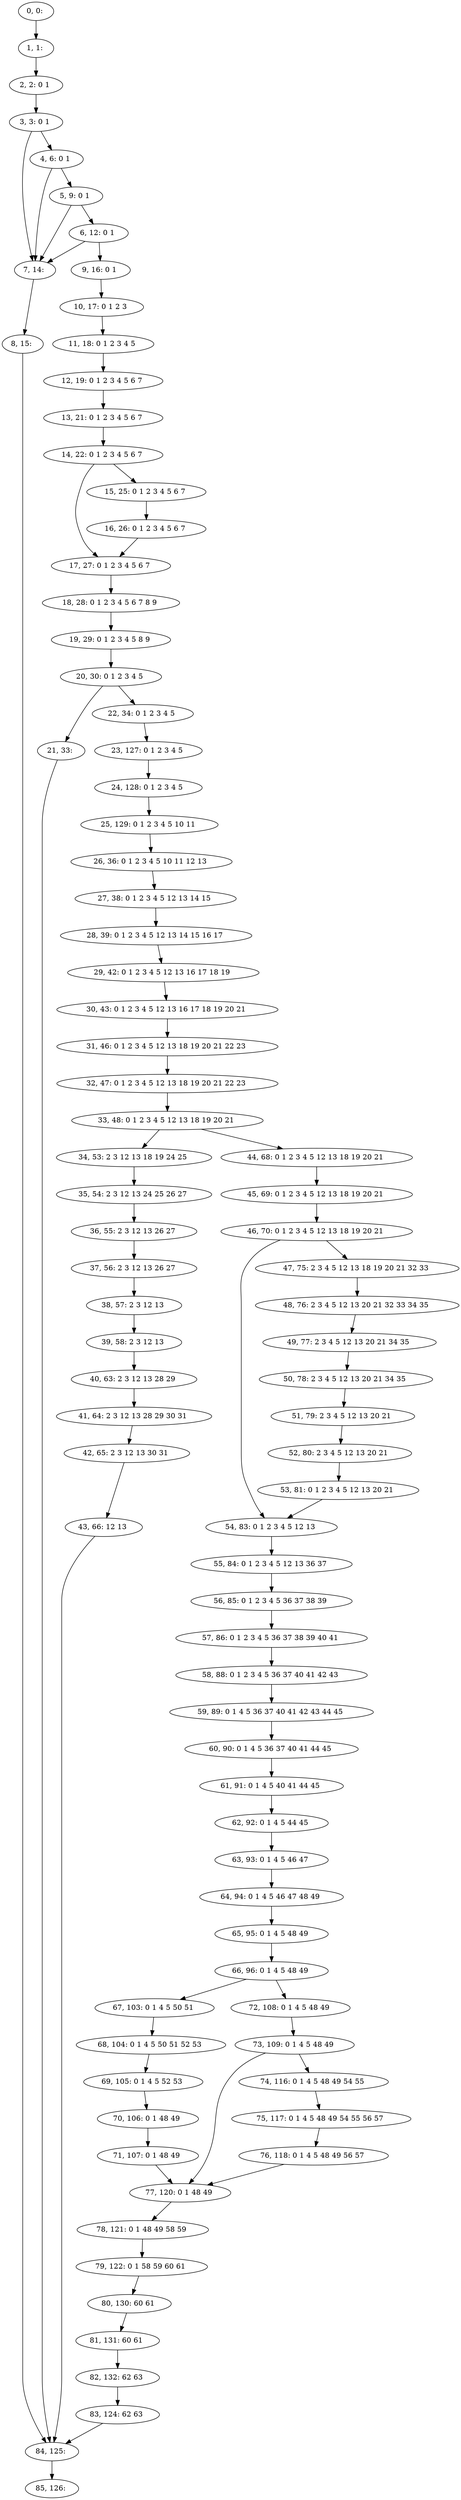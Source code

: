digraph G {
0[label="0, 0: "];
1[label="1, 1: "];
2[label="2, 2: 0 1 "];
3[label="3, 3: 0 1 "];
4[label="4, 6: 0 1 "];
5[label="5, 9: 0 1 "];
6[label="6, 12: 0 1 "];
7[label="7, 14: "];
8[label="8, 15: "];
9[label="9, 16: 0 1 "];
10[label="10, 17: 0 1 2 3 "];
11[label="11, 18: 0 1 2 3 4 5 "];
12[label="12, 19: 0 1 2 3 4 5 6 7 "];
13[label="13, 21: 0 1 2 3 4 5 6 7 "];
14[label="14, 22: 0 1 2 3 4 5 6 7 "];
15[label="15, 25: 0 1 2 3 4 5 6 7 "];
16[label="16, 26: 0 1 2 3 4 5 6 7 "];
17[label="17, 27: 0 1 2 3 4 5 6 7 "];
18[label="18, 28: 0 1 2 3 4 5 6 7 8 9 "];
19[label="19, 29: 0 1 2 3 4 5 8 9 "];
20[label="20, 30: 0 1 2 3 4 5 "];
21[label="21, 33: "];
22[label="22, 34: 0 1 2 3 4 5 "];
23[label="23, 127: 0 1 2 3 4 5 "];
24[label="24, 128: 0 1 2 3 4 5 "];
25[label="25, 129: 0 1 2 3 4 5 10 11 "];
26[label="26, 36: 0 1 2 3 4 5 10 11 12 13 "];
27[label="27, 38: 0 1 2 3 4 5 12 13 14 15 "];
28[label="28, 39: 0 1 2 3 4 5 12 13 14 15 16 17 "];
29[label="29, 42: 0 1 2 3 4 5 12 13 16 17 18 19 "];
30[label="30, 43: 0 1 2 3 4 5 12 13 16 17 18 19 20 21 "];
31[label="31, 46: 0 1 2 3 4 5 12 13 18 19 20 21 22 23 "];
32[label="32, 47: 0 1 2 3 4 5 12 13 18 19 20 21 22 23 "];
33[label="33, 48: 0 1 2 3 4 5 12 13 18 19 20 21 "];
34[label="34, 53: 2 3 12 13 18 19 24 25 "];
35[label="35, 54: 2 3 12 13 24 25 26 27 "];
36[label="36, 55: 2 3 12 13 26 27 "];
37[label="37, 56: 2 3 12 13 26 27 "];
38[label="38, 57: 2 3 12 13 "];
39[label="39, 58: 2 3 12 13 "];
40[label="40, 63: 2 3 12 13 28 29 "];
41[label="41, 64: 2 3 12 13 28 29 30 31 "];
42[label="42, 65: 2 3 12 13 30 31 "];
43[label="43, 66: 12 13 "];
44[label="44, 68: 0 1 2 3 4 5 12 13 18 19 20 21 "];
45[label="45, 69: 0 1 2 3 4 5 12 13 18 19 20 21 "];
46[label="46, 70: 0 1 2 3 4 5 12 13 18 19 20 21 "];
47[label="47, 75: 2 3 4 5 12 13 18 19 20 21 32 33 "];
48[label="48, 76: 2 3 4 5 12 13 20 21 32 33 34 35 "];
49[label="49, 77: 2 3 4 5 12 13 20 21 34 35 "];
50[label="50, 78: 2 3 4 5 12 13 20 21 34 35 "];
51[label="51, 79: 2 3 4 5 12 13 20 21 "];
52[label="52, 80: 2 3 4 5 12 13 20 21 "];
53[label="53, 81: 0 1 2 3 4 5 12 13 20 21 "];
54[label="54, 83: 0 1 2 3 4 5 12 13 "];
55[label="55, 84: 0 1 2 3 4 5 12 13 36 37 "];
56[label="56, 85: 0 1 2 3 4 5 36 37 38 39 "];
57[label="57, 86: 0 1 2 3 4 5 36 37 38 39 40 41 "];
58[label="58, 88: 0 1 2 3 4 5 36 37 40 41 42 43 "];
59[label="59, 89: 0 1 4 5 36 37 40 41 42 43 44 45 "];
60[label="60, 90: 0 1 4 5 36 37 40 41 44 45 "];
61[label="61, 91: 0 1 4 5 40 41 44 45 "];
62[label="62, 92: 0 1 4 5 44 45 "];
63[label="63, 93: 0 1 4 5 46 47 "];
64[label="64, 94: 0 1 4 5 46 47 48 49 "];
65[label="65, 95: 0 1 4 5 48 49 "];
66[label="66, 96: 0 1 4 5 48 49 "];
67[label="67, 103: 0 1 4 5 50 51 "];
68[label="68, 104: 0 1 4 5 50 51 52 53 "];
69[label="69, 105: 0 1 4 5 52 53 "];
70[label="70, 106: 0 1 48 49 "];
71[label="71, 107: 0 1 48 49 "];
72[label="72, 108: 0 1 4 5 48 49 "];
73[label="73, 109: 0 1 4 5 48 49 "];
74[label="74, 116: 0 1 4 5 48 49 54 55 "];
75[label="75, 117: 0 1 4 5 48 49 54 55 56 57 "];
76[label="76, 118: 0 1 4 5 48 49 56 57 "];
77[label="77, 120: 0 1 48 49 "];
78[label="78, 121: 0 1 48 49 58 59 "];
79[label="79, 122: 0 1 58 59 60 61 "];
80[label="80, 130: 60 61 "];
81[label="81, 131: 60 61 "];
82[label="82, 132: 62 63 "];
83[label="83, 124: 62 63 "];
84[label="84, 125: "];
85[label="85, 126: "];
0->1 ;
1->2 ;
2->3 ;
3->4 ;
3->7 ;
4->5 ;
4->7 ;
5->6 ;
5->7 ;
6->7 ;
6->9 ;
7->8 ;
8->84 ;
9->10 ;
10->11 ;
11->12 ;
12->13 ;
13->14 ;
14->15 ;
14->17 ;
15->16 ;
16->17 ;
17->18 ;
18->19 ;
19->20 ;
20->21 ;
20->22 ;
21->84 ;
22->23 ;
23->24 ;
24->25 ;
25->26 ;
26->27 ;
27->28 ;
28->29 ;
29->30 ;
30->31 ;
31->32 ;
32->33 ;
33->34 ;
33->44 ;
34->35 ;
35->36 ;
36->37 ;
37->38 ;
38->39 ;
39->40 ;
40->41 ;
41->42 ;
42->43 ;
43->84 ;
44->45 ;
45->46 ;
46->47 ;
46->54 ;
47->48 ;
48->49 ;
49->50 ;
50->51 ;
51->52 ;
52->53 ;
53->54 ;
54->55 ;
55->56 ;
56->57 ;
57->58 ;
58->59 ;
59->60 ;
60->61 ;
61->62 ;
62->63 ;
63->64 ;
64->65 ;
65->66 ;
66->67 ;
66->72 ;
67->68 ;
68->69 ;
69->70 ;
70->71 ;
71->77 ;
72->73 ;
73->74 ;
73->77 ;
74->75 ;
75->76 ;
76->77 ;
77->78 ;
78->79 ;
79->80 ;
80->81 ;
81->82 ;
82->83 ;
83->84 ;
84->85 ;
}
